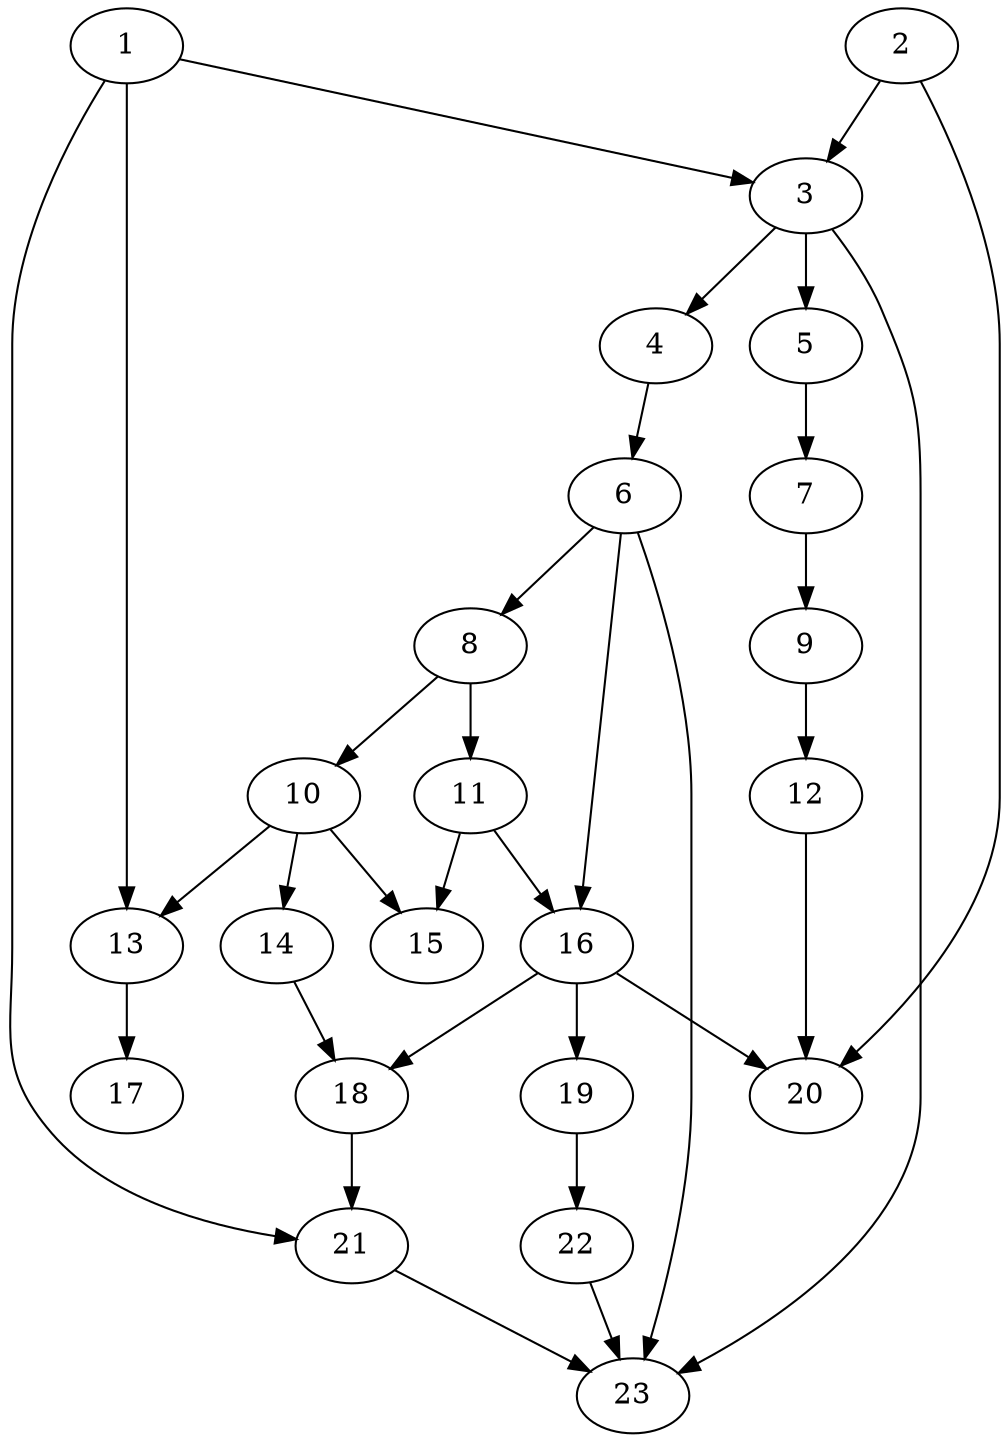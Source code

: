digraph {
    1->3;
    2->3; 2->20;
    3->5;
    5->7;
    7->9;
    9->12;
    12->20;
    3->4;
    4->6;
    6->16;
    16->19;
    19->22;
    22->23;
    3->23;
    6->23; 6->8;
    8->11; 8->10;
    11->16; 11->15;
    10->15; 10->14; 10->13;
    16->20; 16->18;
    14->18;
    1->13;
    13->17;
    18->21;
    1->21;
    21->23;
}
